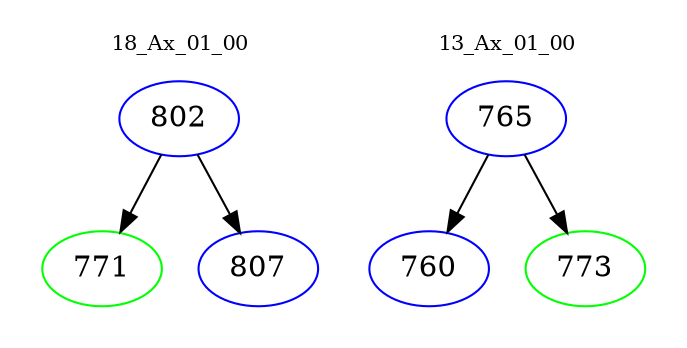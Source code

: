 digraph{
subgraph cluster_0 {
color = white
label = "18_Ax_01_00";
fontsize=10;
T0_802 [label="802", color="blue"]
T0_802 -> T0_771 [color="black"]
T0_771 [label="771", color="green"]
T0_802 -> T0_807 [color="black"]
T0_807 [label="807", color="blue"]
}
subgraph cluster_1 {
color = white
label = "13_Ax_01_00";
fontsize=10;
T1_765 [label="765", color="blue"]
T1_765 -> T1_760 [color="black"]
T1_760 [label="760", color="blue"]
T1_765 -> T1_773 [color="black"]
T1_773 [label="773", color="green"]
}
}
